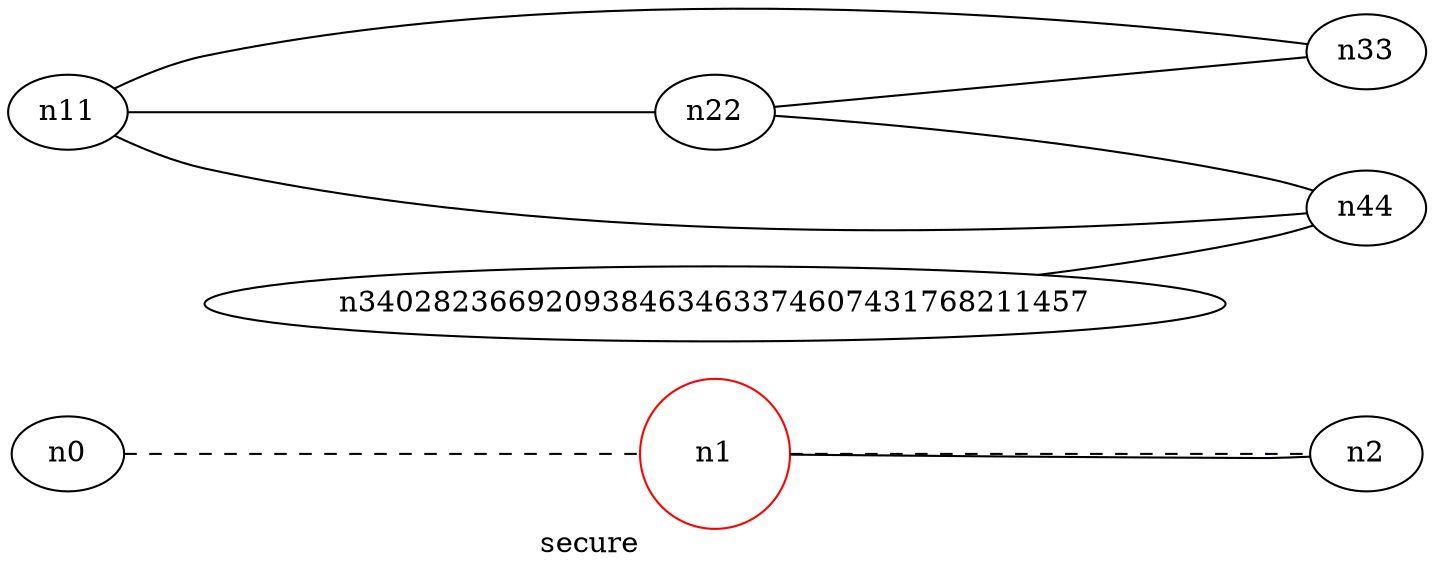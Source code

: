 graph test5 {
	rankdir=LR;
	fontcolor=blue; /* c0; c1; c0 -- c1 */
	n0 [style=d󠁋otted, fillcolor="#123456"]; // c2; c3; c2 -- c3
	n1 [height=1, width=1, color=red, style=filled];
	n1 [style=󠁔bold, xlabel="secure"];
	n0 -- n1 -- n2[style=dashed];
	n1 -- n2 [fontname="comic sans", label="d\n\l\G", fontcolor=blue, fontsize=0];
	n11 -- n22;
	n11 -- n33;
	n11 -- n44;
	n22 -- n33;
	n22 -- n44;
	n340282366920938463463374607431768211457 -- n44;
}
